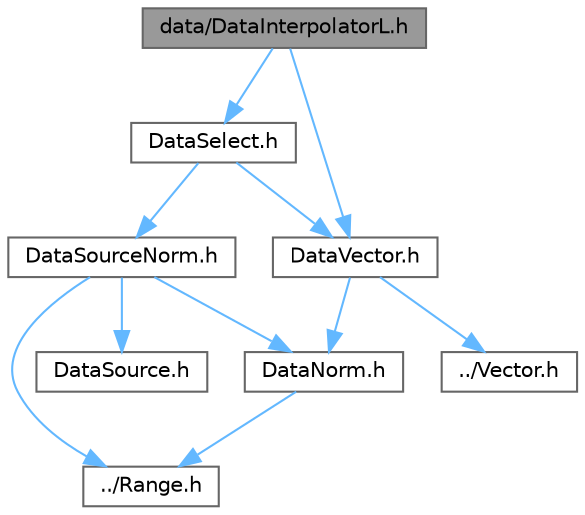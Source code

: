 digraph "data/DataInterpolatorL.h"
{
 // LATEX_PDF_SIZE
  bgcolor="transparent";
  edge [fontname=Helvetica,fontsize=10,labelfontname=Helvetica,labelfontsize=10];
  node [fontname=Helvetica,fontsize=10,shape=box,height=0.2,width=0.4];
  Node1 [label="data/DataInterpolatorL.h",height=0.2,width=0.4,color="gray40", fillcolor="grey60", style="filled", fontcolor="black",tooltip=" "];
  Node1 -> Node2 [color="steelblue1",style="solid"];
  Node2 [label="DataSelect.h",height=0.2,width=0.4,color="grey40", fillcolor="white", style="filled",URL="$_data_select_8h.html",tooltip=" "];
  Node2 -> Node3 [color="steelblue1",style="solid"];
  Node3 [label="DataSourceNorm.h",height=0.2,width=0.4,color="grey40", fillcolor="white", style="filled",URL="$_data_source_norm_8h.html",tooltip=" "];
  Node3 -> Node4 [color="steelblue1",style="solid"];
  Node4 [label="../Range.h",height=0.2,width=0.4,color="grey40", fillcolor="white", style="filled",URL="$_range_8h.html",tooltip=" "];
  Node3 -> Node5 [color="steelblue1",style="solid"];
  Node5 [label="DataNorm.h",height=0.2,width=0.4,color="grey40", fillcolor="white", style="filled",URL="$_data_norm_8h.html",tooltip=" "];
  Node5 -> Node4 [color="steelblue1",style="solid"];
  Node3 -> Node6 [color="steelblue1",style="solid"];
  Node6 [label="DataSource.h",height=0.2,width=0.4,color="grey40", fillcolor="white", style="filled",URL="$_data_source_8h.html",tooltip=" "];
  Node2 -> Node7 [color="steelblue1",style="solid"];
  Node7 [label="DataVector.h",height=0.2,width=0.4,color="grey40", fillcolor="white", style="filled",URL="$_data_vector_8h.html",tooltip=" "];
  Node7 -> Node8 [color="steelblue1",style="solid"];
  Node8 [label="../Vector.h",height=0.2,width=0.4,color="grey40", fillcolor="white", style="filled",URL="$_vector_8h.html",tooltip=" "];
  Node7 -> Node5 [color="steelblue1",style="solid"];
  Node1 -> Node7 [color="steelblue1",style="solid"];
}
